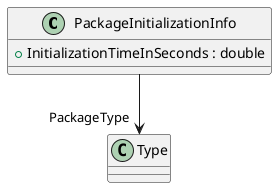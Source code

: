 @startuml
class PackageInitializationInfo {
    + InitializationTimeInSeconds : double
}
PackageInitializationInfo --> "PackageType" Type
@enduml
